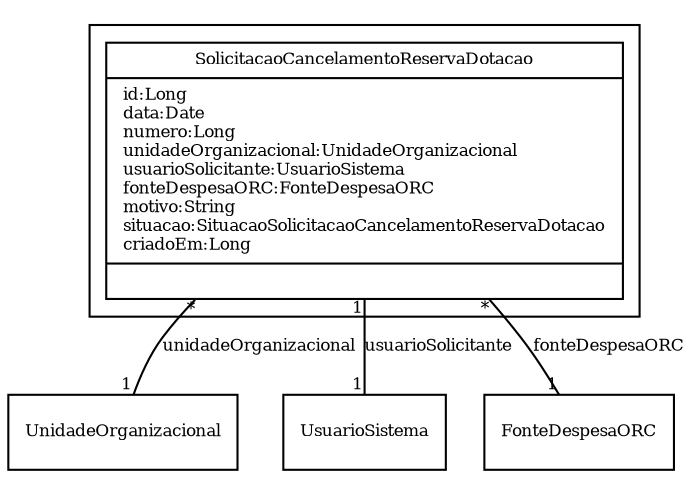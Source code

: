 digraph G{
fontname = "Times-Roman"
fontsize = 8

node [
        fontname = "Times-Roman"
        fontsize = 8
        shape = "record"
]

edge [
        fontname = "Times-Roman"
        fontsize = 8
]

subgraph clusterSOLICITACAO_DE_CANCELAMENTO_DE_RESERVA_DE_DOTACAO
{
SolicitacaoCancelamentoReservaDotacao [label = "{SolicitacaoCancelamentoReservaDotacao|id:Long\ldata:Date\lnumero:Long\lunidadeOrganizacional:UnidadeOrganizacional\lusuarioSolicitante:UsuarioSistema\lfonteDespesaORC:FonteDespesaORC\lmotivo:String\lsituacao:SituacaoSolicitacaoCancelamentoReservaDotacao\lcriadoEm:Long\l|\l}"]
}
edge [arrowhead = "none" headlabel = "1" taillabel = "*"] SolicitacaoCancelamentoReservaDotacao -> UnidadeOrganizacional [label = "unidadeOrganizacional"]
edge [arrowhead = "none" headlabel = "1" taillabel = "1"] SolicitacaoCancelamentoReservaDotacao -> UsuarioSistema [label = "usuarioSolicitante"]
edge [arrowhead = "none" headlabel = "1" taillabel = "*"] SolicitacaoCancelamentoReservaDotacao -> FonteDespesaORC [label = "fonteDespesaORC"]
}
